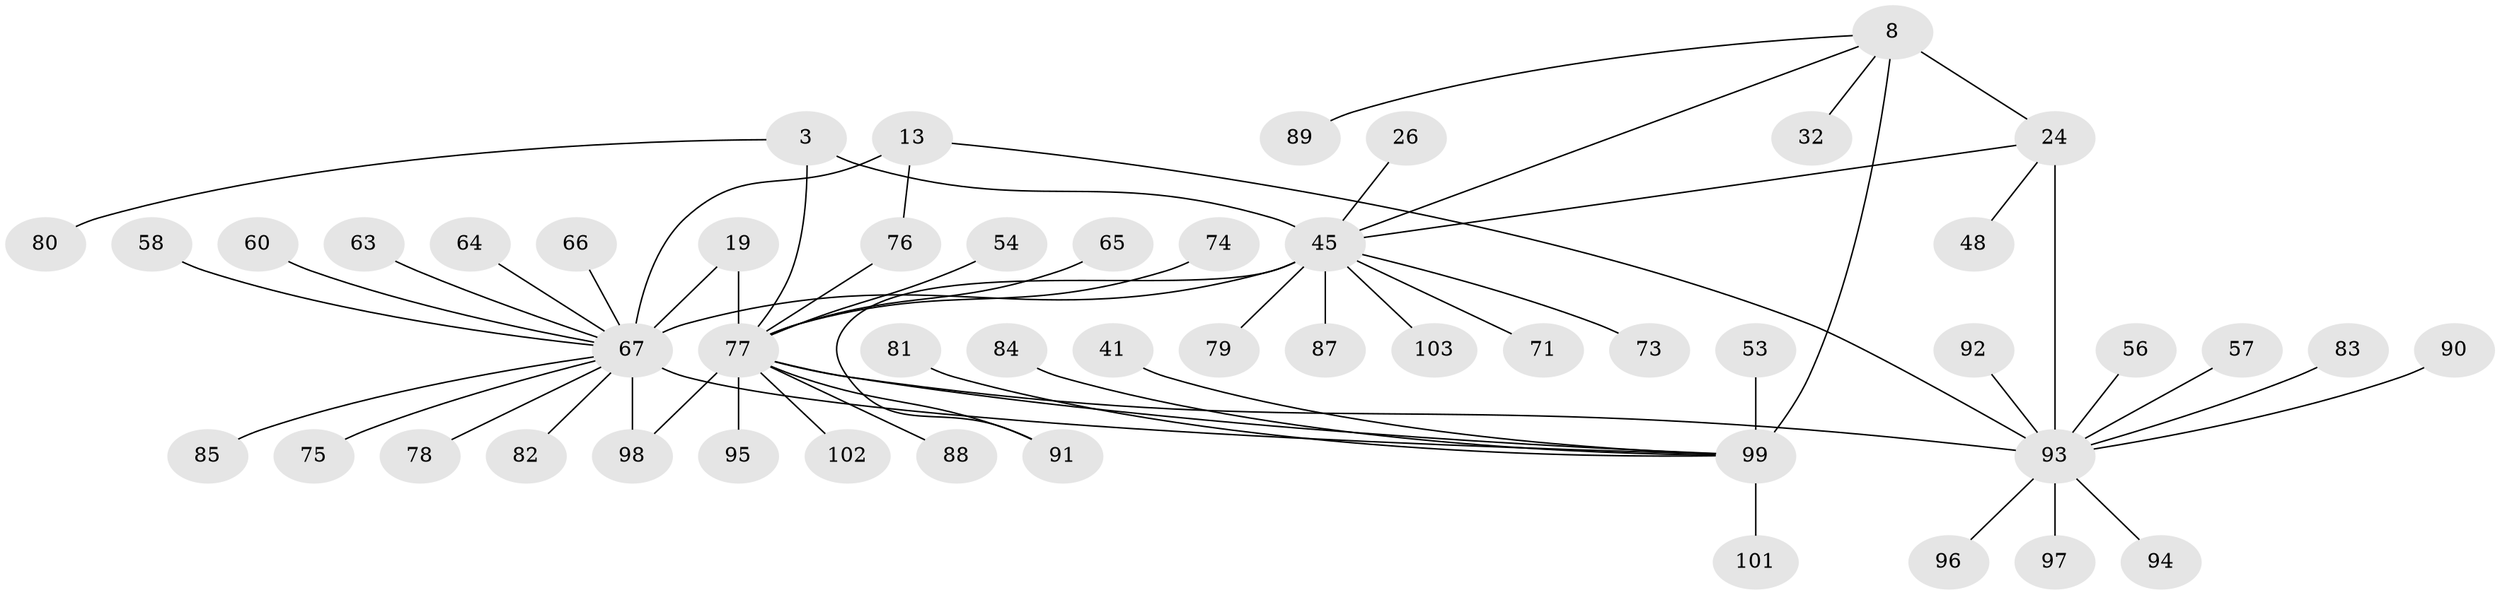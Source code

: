 // original degree distribution, {7: 0.038834951456310676, 4: 0.019417475728155338, 6: 0.038834951456310676, 9: 0.019417475728155338, 8: 0.038834951456310676, 10: 0.019417475728155338, 5: 0.038834951456310676, 11: 0.019417475728155338, 12: 0.009708737864077669, 1: 0.5048543689320388, 2: 0.21359223300970873, 3: 0.038834951456310676}
// Generated by graph-tools (version 1.1) at 2025/55/03/09/25 04:55:12]
// undirected, 51 vertices, 59 edges
graph export_dot {
graph [start="1"]
  node [color=gray90,style=filled];
  3 [super="+2"];
  8 [super="+6"];
  13 [super="+11"];
  19 [super="+18"];
  24 [super="+22"];
  26;
  32;
  41;
  45 [super="+38"];
  48;
  53;
  54 [super="+44"];
  56;
  57;
  58;
  60;
  63;
  64;
  65;
  66;
  67 [super="+14+15+40"];
  71;
  73;
  74;
  75 [super="+35"];
  76 [super="+43"];
  77 [super="+62+20+33+34+36+47+52"];
  78 [super="+49"];
  79 [super="+29"];
  80 [super="+61"];
  81;
  82;
  83;
  84 [super="+59"];
  85;
  87;
  88;
  89 [super="+46+72"];
  90 [super="+86"];
  91;
  92;
  93 [super="+23+25+28+55"];
  94 [super="+68"];
  95;
  96;
  97 [super="+70"];
  98 [super="+31"];
  99 [super="+9+69+10"];
  101 [super="+100"];
  102;
  103;
  3 -- 80;
  3 -- 77;
  3 -- 45 [weight=6];
  8 -- 32;
  8 -- 24;
  8 -- 89;
  8 -- 99 [weight=6];
  8 -- 45;
  13 -- 76;
  13 -- 67 [weight=6];
  13 -- 93;
  19 -- 67 [weight=2];
  19 -- 77 [weight=6];
  24 -- 45 [weight=2];
  24 -- 48;
  24 -- 93 [weight=6];
  26 -- 45;
  41 -- 99;
  45 -- 67 [weight=2];
  45 -- 71;
  45 -- 103;
  45 -- 73;
  45 -- 79;
  45 -- 87;
  45 -- 91;
  53 -- 99;
  54 -- 77;
  56 -- 93;
  57 -- 93;
  58 -- 67;
  60 -- 67;
  63 -- 67;
  64 -- 67;
  65 -- 77;
  66 -- 67;
  67 -- 98;
  67 -- 78;
  67 -- 82;
  67 -- 85;
  67 -- 75;
  67 -- 99;
  74 -- 77;
  76 -- 77;
  77 -- 99 [weight=2];
  77 -- 88;
  77 -- 91;
  77 -- 93 [weight=2];
  77 -- 95;
  77 -- 98;
  77 -- 102;
  81 -- 99;
  83 -- 93;
  84 -- 99;
  90 -- 93;
  92 -- 93;
  93 -- 96;
  93 -- 97;
  93 -- 94;
  99 -- 101;
}
